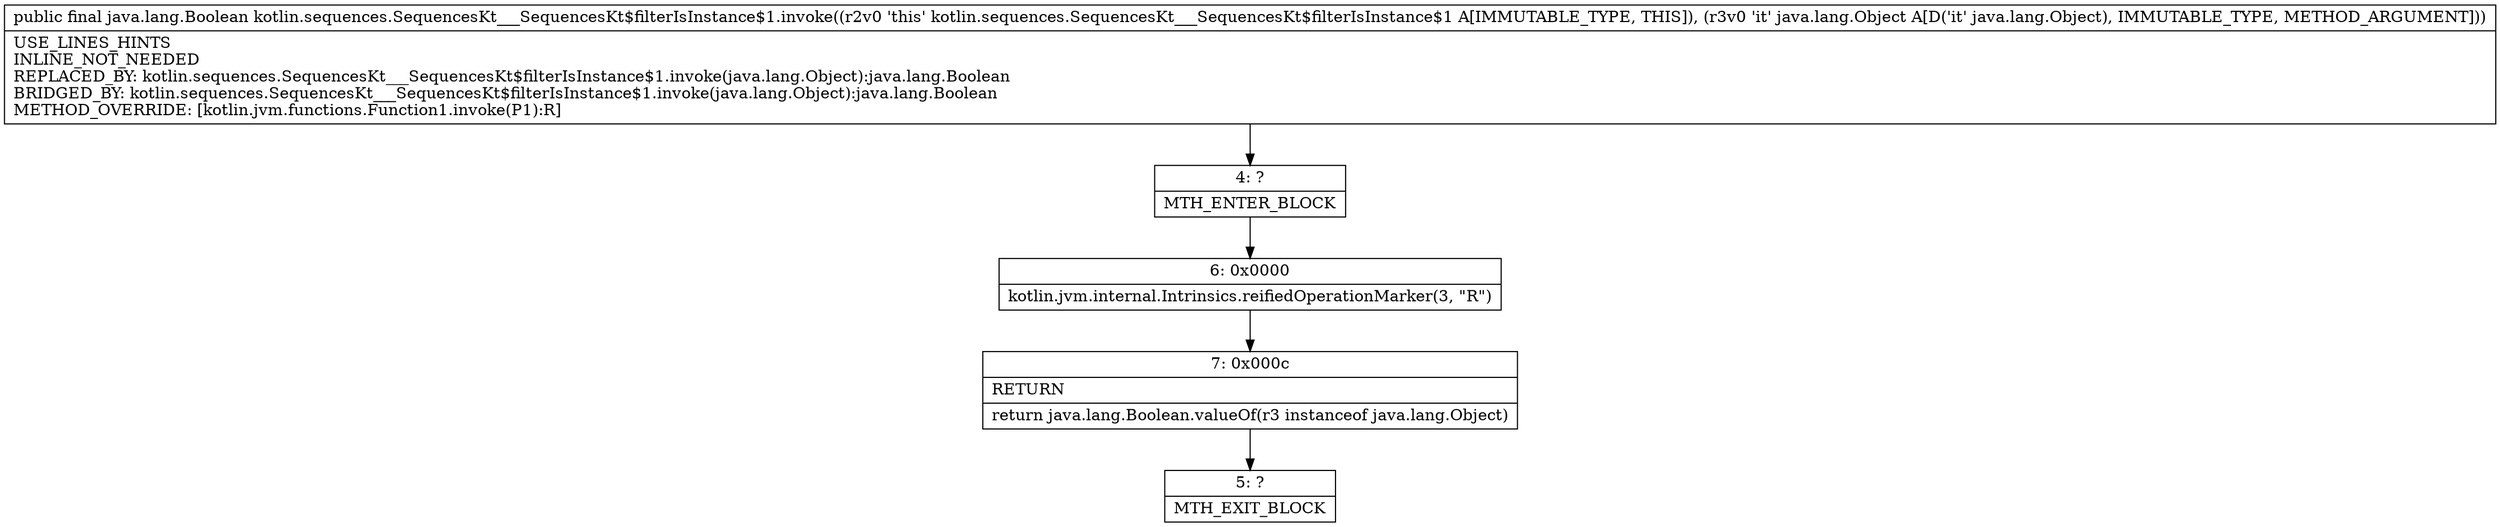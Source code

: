 digraph "CFG forkotlin.sequences.SequencesKt___SequencesKt$filterIsInstance$1.invoke(Ljava\/lang\/Object;)Ljava\/lang\/Boolean;" {
Node_4 [shape=record,label="{4\:\ ?|MTH_ENTER_BLOCK\l}"];
Node_6 [shape=record,label="{6\:\ 0x0000|kotlin.jvm.internal.Intrinsics.reifiedOperationMarker(3, \"R\")\l}"];
Node_7 [shape=record,label="{7\:\ 0x000c|RETURN\l|return java.lang.Boolean.valueOf(r3 instanceof java.lang.Object)\l}"];
Node_5 [shape=record,label="{5\:\ ?|MTH_EXIT_BLOCK\l}"];
MethodNode[shape=record,label="{public final java.lang.Boolean kotlin.sequences.SequencesKt___SequencesKt$filterIsInstance$1.invoke((r2v0 'this' kotlin.sequences.SequencesKt___SequencesKt$filterIsInstance$1 A[IMMUTABLE_TYPE, THIS]), (r3v0 'it' java.lang.Object A[D('it' java.lang.Object), IMMUTABLE_TYPE, METHOD_ARGUMENT]))  | USE_LINES_HINTS\lINLINE_NOT_NEEDED\lREPLACED_BY: kotlin.sequences.SequencesKt___SequencesKt$filterIsInstance$1.invoke(java.lang.Object):java.lang.Boolean\lBRIDGED_BY: kotlin.sequences.SequencesKt___SequencesKt$filterIsInstance$1.invoke(java.lang.Object):java.lang.Boolean\lMETHOD_OVERRIDE: [kotlin.jvm.functions.Function1.invoke(P1):R]\l}"];
MethodNode -> Node_4;Node_4 -> Node_6;
Node_6 -> Node_7;
Node_7 -> Node_5;
}

